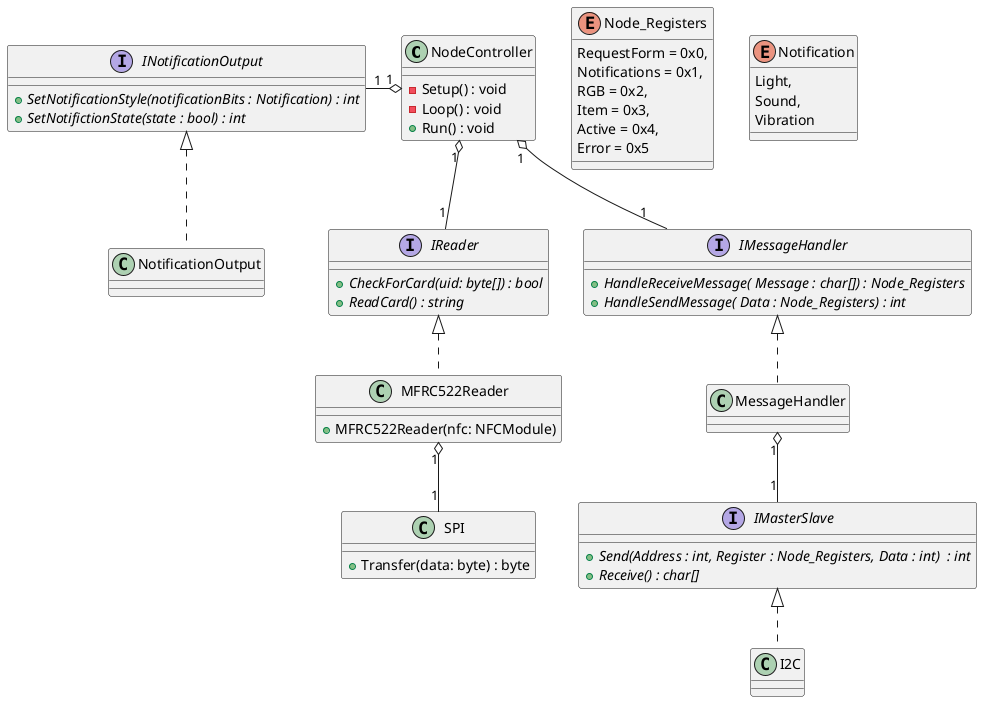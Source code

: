 @startuml

Class NodeController
{
    {method} - Setup() : void 
    {method} - Loop() : void
    {method} + Run() : void
}

Interface IMasterSlave
{
    {abstract} + Send(Address : int, Register : Node_Registers, Data : int)  : int
    {abstract} + Receive() : char[]
}

Interface INotificationOutput
{
    {abstract} + SetNotificationStyle(notificationBits : Notification) : int
    {abstract} + SetNotifictionState(state : bool) : int
}

class NotificationOutput
{
}

class SPI {
   {method} + Transfer(data: byte) : byte
}

interface IReader {
    {abstract} + CheckForCard(uid: byte[]) : bool
    {abstract} + ReadCard() : string
}

class MFRC522Reader {
    {method} + MFRC522Reader(nfc: NFCModule)
}

interface IMessageHandler {
    {abstract} + HandleReceiveMessage( Message : char[]) : Node_Registers
    {abstract} + HandleSendMessage( Data : Node_Registers) : int
}

class MessageHandler {
}

enum Node_Registers
{
    RequestForm = 0x0,
    Notifications = 0x1,
    RGB = 0x2,
    Item = 0x3,
    Active = 0x4,
    Error = 0x5
}

enum Notification
{
    Light,
    Sound,
    Vibration
}

NodeController "1" o-left- "1" INotificationOutput
NodeController "1" o-- "1" IReader
NodeController "1" o-- "1" IMessageHandler

IMessageHandler <|.. MessageHandler

MessageHandler "1" o-- "1" IMasterSlave

INotificationOutput <|.. NotificationOutput

IMasterSlave <|.. I2C

IReader <|.. MFRC522Reader
MFRC522Reader "1" o-- "1" SPI

@enduml